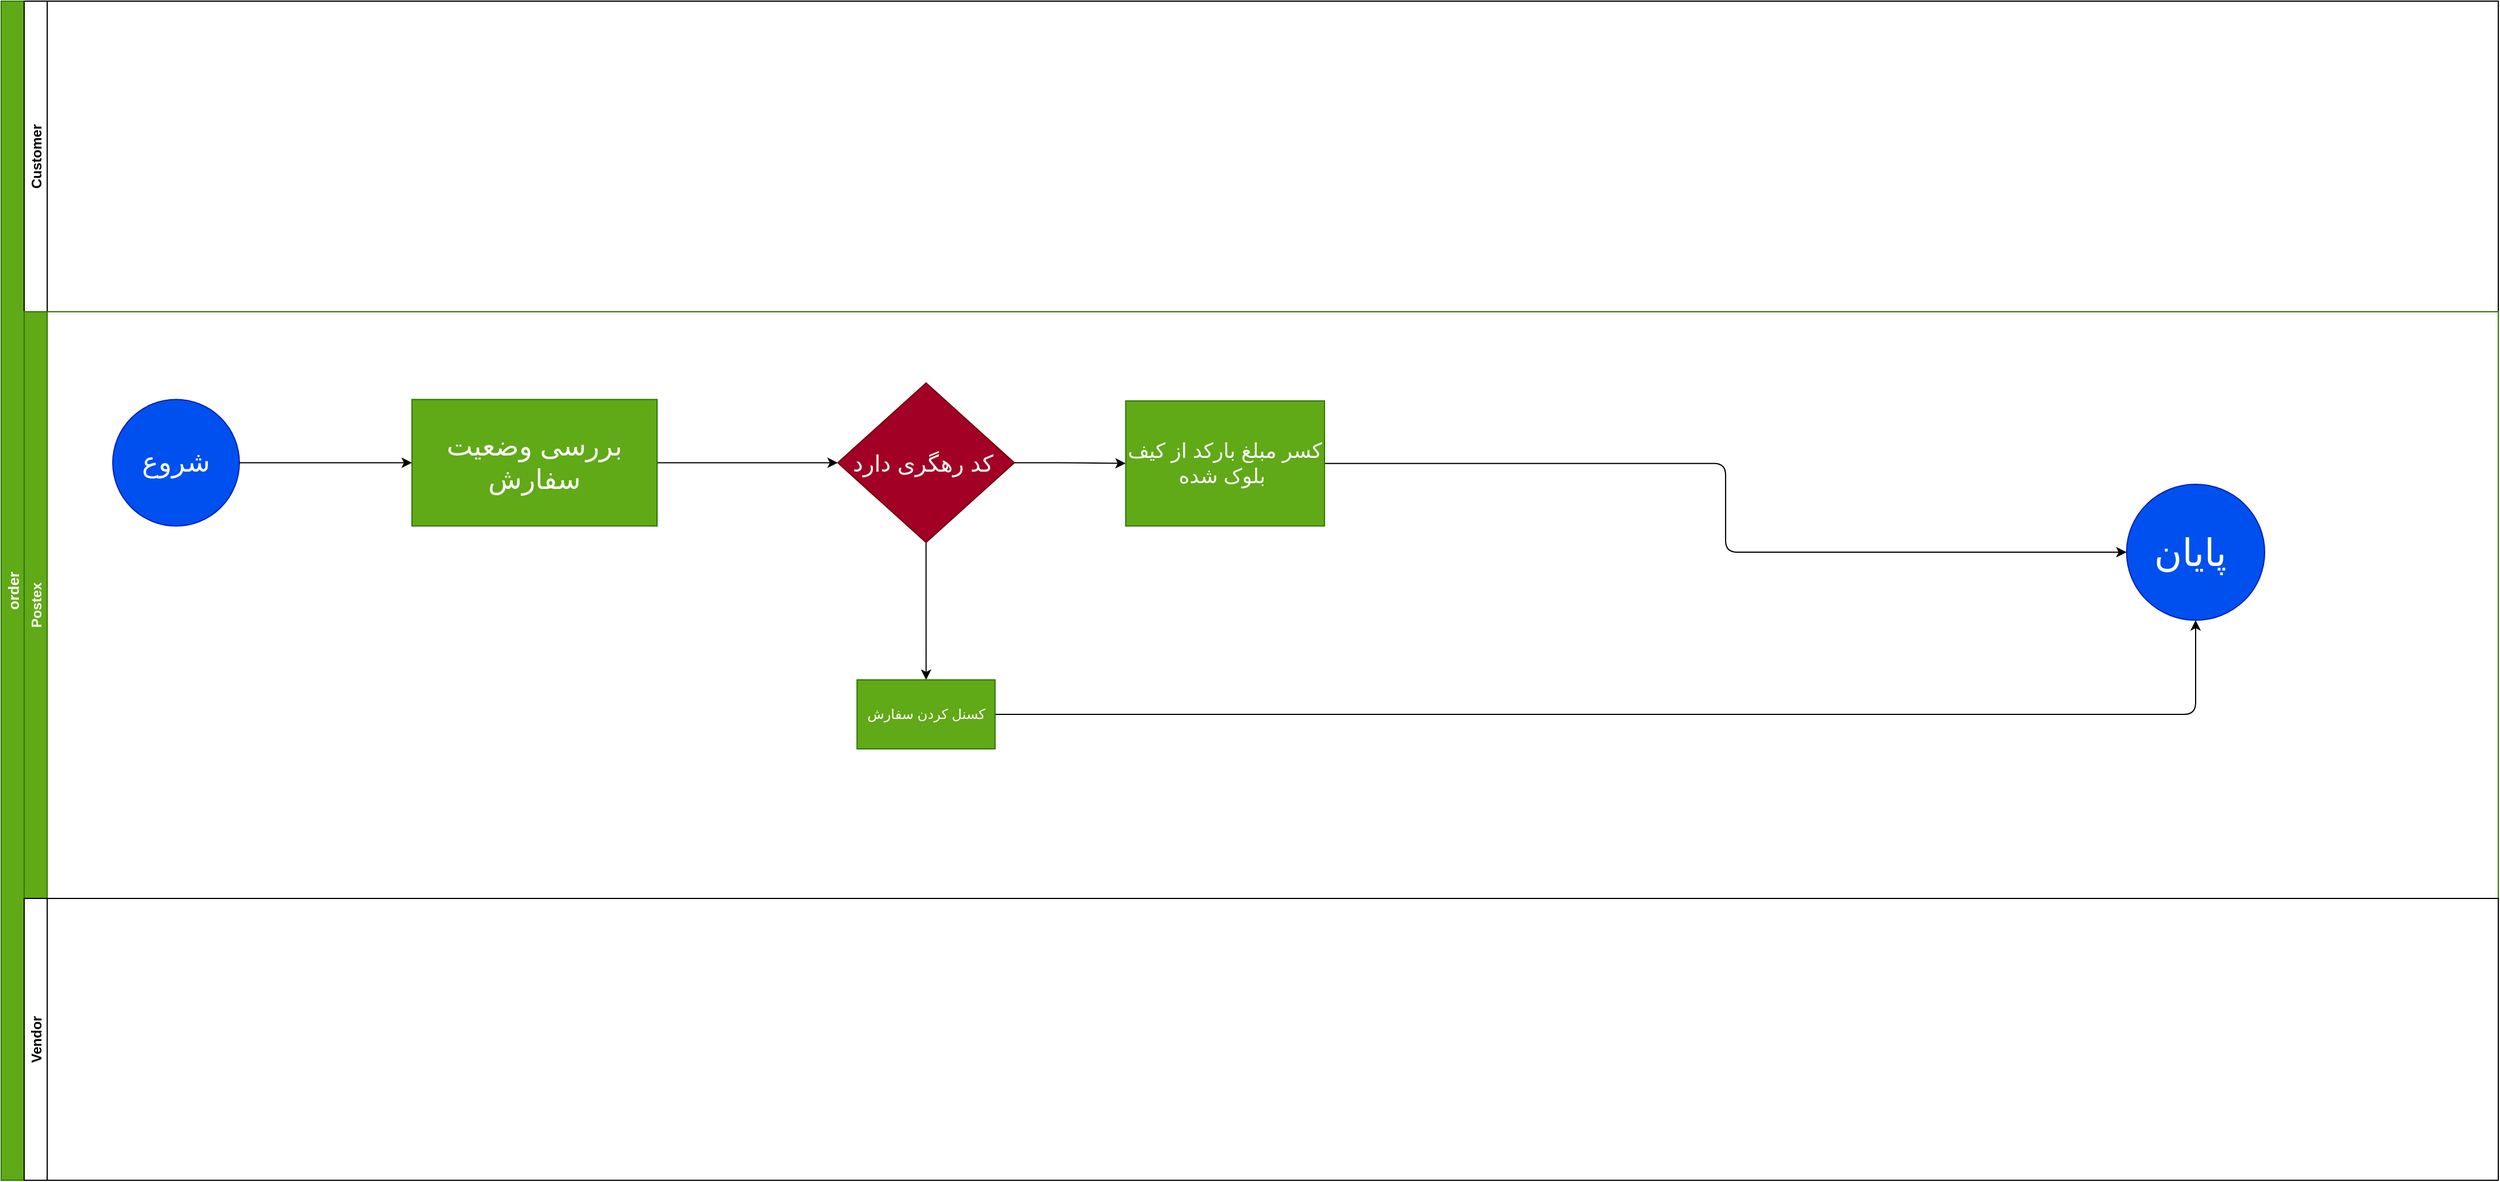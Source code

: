 <mxfile>
    <diagram id="r0cd0Serq-IUzEln1YZQ" name="Page-1">
        <mxGraphModel dx="1612" dy="1134" grid="1" gridSize="10" guides="1" tooltips="1" connect="1" arrows="1" fold="1" page="1" pageScale="1" pageWidth="2336" pageHeight="1654" math="0" shadow="0">
            <root>
                <mxCell id="0"/>
                <mxCell id="1" parent="0"/>
                <mxCell id="2" value="order" style="swimlane;childLayout=stackLayout;resizeParent=1;resizeParentMax=0;horizontal=0;startSize=20;horizontalStack=0;fillColor=#60a917;strokeColor=#2D7600;fontColor=#ffffff;fontSize=13;" vertex="1" parent="1">
                    <mxGeometry x="83" y="80" width="2170" height="1025" as="geometry"/>
                </mxCell>
                <mxCell id="3" value="Customer" style="swimlane;startSize=20;horizontal=0;" vertex="1" parent="2">
                    <mxGeometry x="20" width="2150" height="270" as="geometry"/>
                </mxCell>
                <mxCell id="9" value="Postex" style="swimlane;startSize=20;horizontal=0;fillColor=#60a917;strokeColor=#2D7600;fontColor=#ffffff;" vertex="1" parent="2">
                    <mxGeometry x="20" y="270" width="2150" height="510" as="geometry"/>
                </mxCell>
                <mxCell id="4" value="&lt;font style=&quot;font-size: 24px&quot;&gt;شروع&lt;/font&gt;" style="ellipse;whiteSpace=wrap;html=1;aspect=fixed;fillColor=#0050ef;strokeColor=#001DBC;fontColor=#ffffff;" vertex="1" parent="9">
                    <mxGeometry x="77" y="76.25" width="110" height="110" as="geometry"/>
                </mxCell>
                <mxCell id="31" value="" style="edgeStyle=orthogonalEdgeStyle;html=1;" edge="1" parent="9" source="6" target="30">
                    <mxGeometry relative="1" as="geometry"/>
                </mxCell>
                <mxCell id="6" value="&lt;span style=&quot;font-size: 24px&quot;&gt;بررسی وضعیت سفارش&lt;/span&gt;" style="whiteSpace=wrap;html=1;fontColor=#ffffff;strokeColor=#2D7600;fillColor=#60a917;" vertex="1" parent="9">
                    <mxGeometry x="337" y="76.25" width="213" height="110" as="geometry"/>
                </mxCell>
                <mxCell id="7" value="" style="edgeStyle=none;html=1;" edge="1" parent="9" source="4" target="6">
                    <mxGeometry relative="1" as="geometry"/>
                </mxCell>
                <mxCell id="33" value="" style="edgeStyle=orthogonalEdgeStyle;html=1;" edge="1" parent="9" source="30" target="32">
                    <mxGeometry relative="1" as="geometry"/>
                </mxCell>
                <mxCell id="40" value="" style="edgeStyle=orthogonalEdgeStyle;html=1;" edge="1" parent="9" source="30" target="39">
                    <mxGeometry relative="1" as="geometry"/>
                </mxCell>
                <mxCell id="30" value="&lt;font style=&quot;font-size: 20px&quot;&gt;کد رهگری دارد&amp;nbsp;&lt;/font&gt;" style="rhombus;whiteSpace=wrap;html=1;fontColor=#ffffff;strokeColor=#6F0000;fillColor=#a20025;" vertex="1" parent="9">
                    <mxGeometry x="707" y="61.88" width="153.5" height="138.75" as="geometry"/>
                </mxCell>
                <mxCell id="38" value="" style="edgeStyle=orthogonalEdgeStyle;html=1;" edge="1" parent="9" source="32" target="37">
                    <mxGeometry relative="1" as="geometry"/>
                </mxCell>
                <mxCell id="32" value="&lt;font style=&quot;font-size: 18px&quot;&gt;کسر مبلغ بارکد از کیف بلوک شده&amp;nbsp;&lt;/font&gt;" style="whiteSpace=wrap;html=1;fontColor=#ffffff;strokeColor=#2D7600;fillColor=#60a917;" vertex="1" parent="9">
                    <mxGeometry x="957.25" y="77.51" width="172.75" height="108.74" as="geometry"/>
                </mxCell>
                <mxCell id="37" value="&lt;font style=&quot;font-size: 33px&quot;&gt;پایان&amp;nbsp;&lt;/font&gt;" style="ellipse;whiteSpace=wrap;html=1;fontColor=#ffffff;strokeColor=#001DBC;fillColor=#0050ef;" vertex="1" parent="9">
                    <mxGeometry x="1827" y="150" width="120" height="118.12" as="geometry"/>
                </mxCell>
                <mxCell id="41" style="edgeStyle=orthogonalEdgeStyle;html=1;exitX=1;exitY=0.5;exitDx=0;exitDy=0;" edge="1" parent="9" source="39" target="37">
                    <mxGeometry relative="1" as="geometry"/>
                </mxCell>
                <mxCell id="39" value="کسنل کردن سفارش" style="whiteSpace=wrap;html=1;fontColor=#ffffff;strokeColor=#2D7600;fillColor=#60a917;" vertex="1" parent="9">
                    <mxGeometry x="723.75" y="320.005" width="120" height="60" as="geometry"/>
                </mxCell>
                <mxCell id="28" value="Vendor" style="swimlane;startSize=20;horizontal=0;" vertex="1" parent="2">
                    <mxGeometry x="20" y="780" width="2150" height="245" as="geometry"/>
                </mxCell>
            </root>
        </mxGraphModel>
    </diagram>
</mxfile>